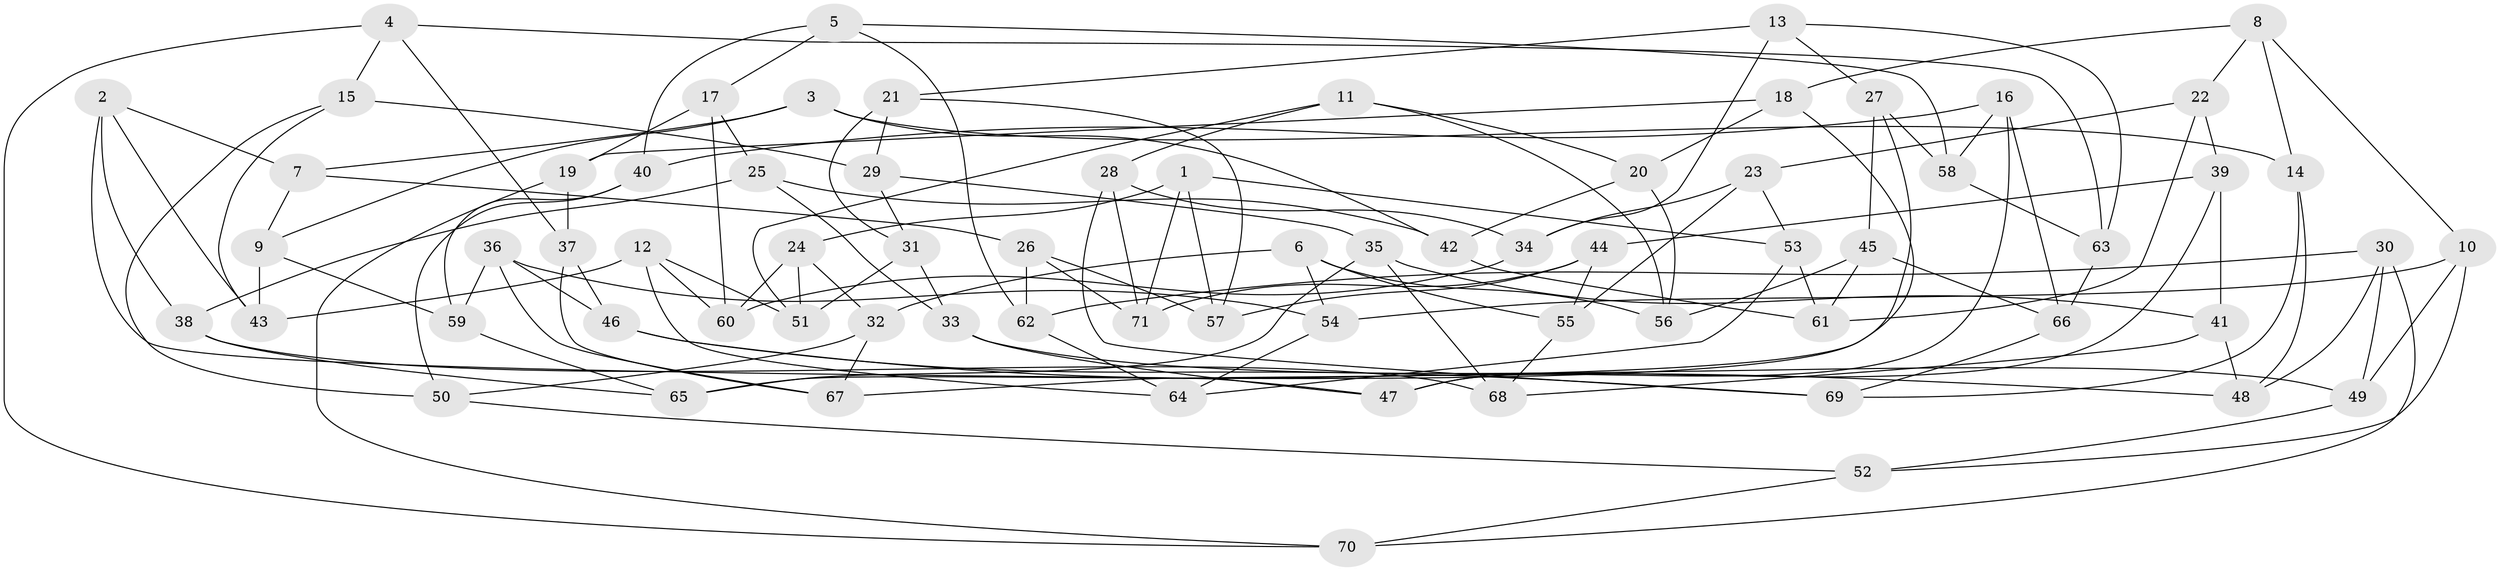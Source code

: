 // coarse degree distribution, {8: 0.046511627906976744, 9: 0.09302325581395349, 4: 0.6511627906976745, 3: 0.11627906976744186, 6: 0.023255813953488372, 7: 0.023255813953488372, 2: 0.046511627906976744}
// Generated by graph-tools (version 1.1) at 2025/53/03/04/25 22:53:34]
// undirected, 71 vertices, 142 edges
graph export_dot {
  node [color=gray90,style=filled];
  1;
  2;
  3;
  4;
  5;
  6;
  7;
  8;
  9;
  10;
  11;
  12;
  13;
  14;
  15;
  16;
  17;
  18;
  19;
  20;
  21;
  22;
  23;
  24;
  25;
  26;
  27;
  28;
  29;
  30;
  31;
  32;
  33;
  34;
  35;
  36;
  37;
  38;
  39;
  40;
  41;
  42;
  43;
  44;
  45;
  46;
  47;
  48;
  49;
  50;
  51;
  52;
  53;
  54;
  55;
  56;
  57;
  58;
  59;
  60;
  61;
  62;
  63;
  64;
  65;
  66;
  67;
  68;
  69;
  70;
  71;
  1 -- 57;
  1 -- 24;
  1 -- 53;
  1 -- 71;
  2 -- 47;
  2 -- 43;
  2 -- 7;
  2 -- 38;
  3 -- 14;
  3 -- 42;
  3 -- 7;
  3 -- 9;
  4 -- 37;
  4 -- 70;
  4 -- 15;
  4 -- 63;
  5 -- 40;
  5 -- 62;
  5 -- 58;
  5 -- 17;
  6 -- 56;
  6 -- 54;
  6 -- 55;
  6 -- 32;
  7 -- 9;
  7 -- 26;
  8 -- 22;
  8 -- 18;
  8 -- 14;
  8 -- 10;
  9 -- 59;
  9 -- 43;
  10 -- 49;
  10 -- 54;
  10 -- 52;
  11 -- 28;
  11 -- 51;
  11 -- 20;
  11 -- 56;
  12 -- 60;
  12 -- 51;
  12 -- 64;
  12 -- 43;
  13 -- 27;
  13 -- 21;
  13 -- 63;
  13 -- 34;
  14 -- 48;
  14 -- 69;
  15 -- 29;
  15 -- 50;
  15 -- 43;
  16 -- 58;
  16 -- 47;
  16 -- 40;
  16 -- 66;
  17 -- 60;
  17 -- 19;
  17 -- 25;
  18 -- 20;
  18 -- 67;
  18 -- 19;
  19 -- 37;
  19 -- 70;
  20 -- 42;
  20 -- 56;
  21 -- 57;
  21 -- 31;
  21 -- 29;
  22 -- 23;
  22 -- 39;
  22 -- 61;
  23 -- 53;
  23 -- 34;
  23 -- 55;
  24 -- 60;
  24 -- 51;
  24 -- 32;
  25 -- 33;
  25 -- 42;
  25 -- 38;
  26 -- 62;
  26 -- 71;
  26 -- 57;
  27 -- 65;
  27 -- 58;
  27 -- 45;
  28 -- 69;
  28 -- 71;
  28 -- 34;
  29 -- 31;
  29 -- 35;
  30 -- 49;
  30 -- 62;
  30 -- 70;
  30 -- 48;
  31 -- 33;
  31 -- 51;
  32 -- 50;
  32 -- 67;
  33 -- 49;
  33 -- 47;
  34 -- 60;
  35 -- 68;
  35 -- 41;
  35 -- 65;
  36 -- 59;
  36 -- 54;
  36 -- 46;
  36 -- 67;
  37 -- 46;
  37 -- 67;
  38 -- 65;
  38 -- 68;
  39 -- 47;
  39 -- 41;
  39 -- 44;
  40 -- 59;
  40 -- 50;
  41 -- 68;
  41 -- 48;
  42 -- 61;
  44 -- 55;
  44 -- 71;
  44 -- 57;
  45 -- 56;
  45 -- 66;
  45 -- 61;
  46 -- 48;
  46 -- 69;
  49 -- 52;
  50 -- 52;
  52 -- 70;
  53 -- 64;
  53 -- 61;
  54 -- 64;
  55 -- 68;
  58 -- 63;
  59 -- 65;
  62 -- 64;
  63 -- 66;
  66 -- 69;
}
